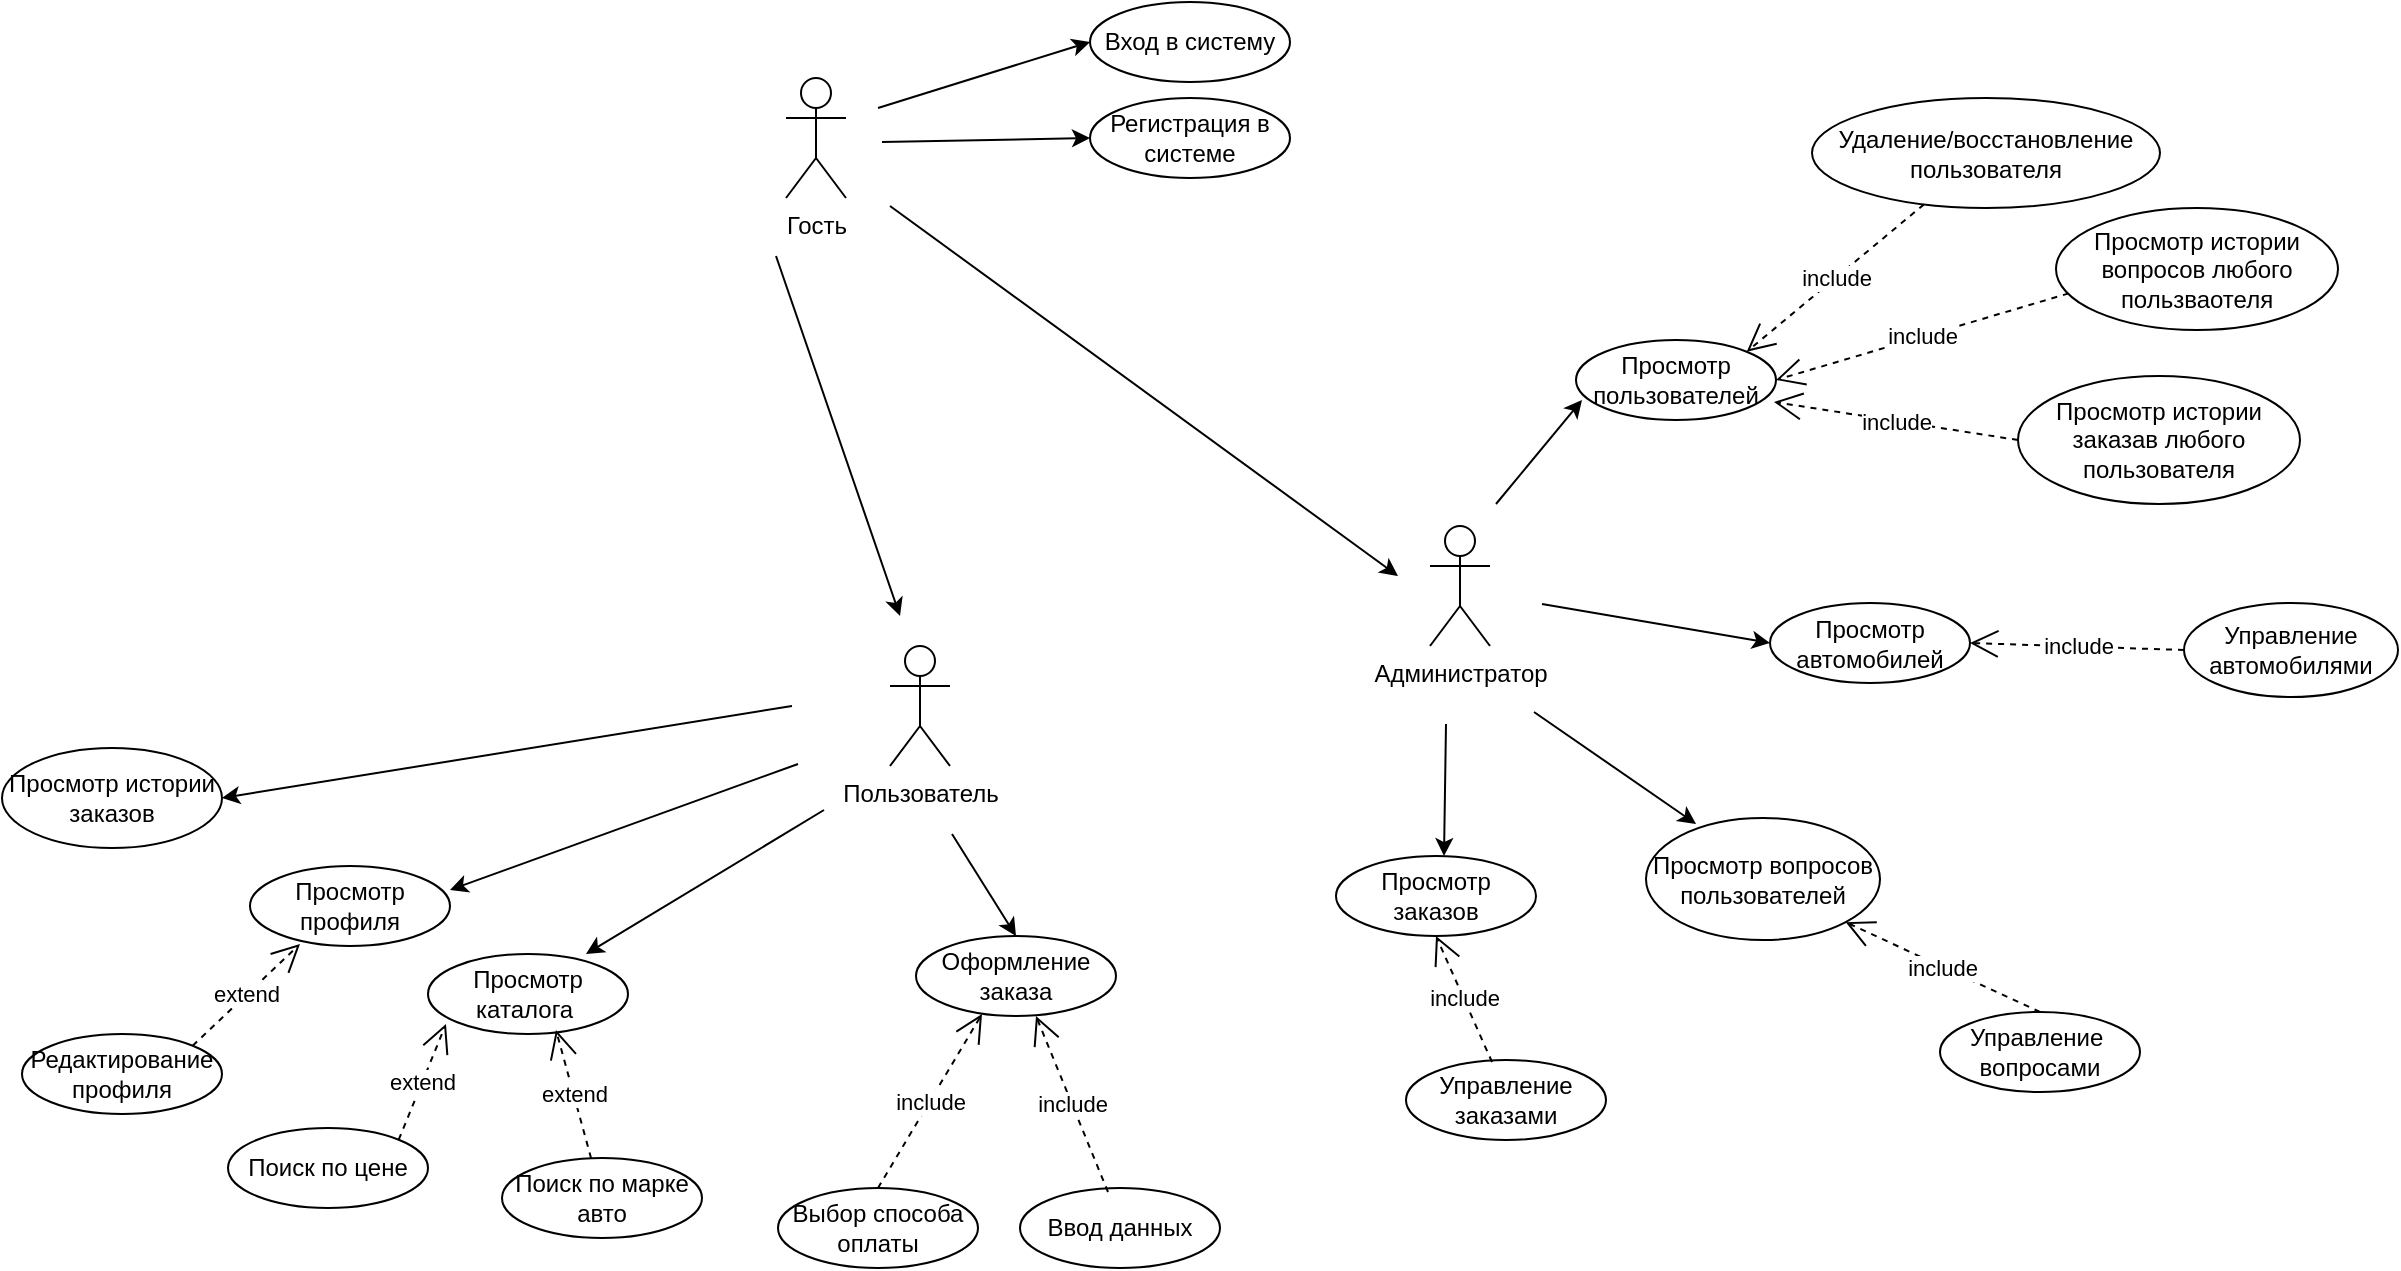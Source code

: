 <mxfile version="24.3.1" type="device">
  <diagram name="Страница — 1" id="-T-6zJHdSF50HlnGQDp4">
    <mxGraphModel dx="1834" dy="818" grid="0" gridSize="10" guides="1" tooltips="1" connect="1" arrows="1" fold="1" page="0" pageScale="1" pageWidth="827" pageHeight="1169" math="0" shadow="0">
      <root>
        <mxCell id="0" />
        <mxCell id="1" parent="0" />
        <mxCell id="5gFF-Uz_lDo40yvDek0T-1" value="&lt;div&gt;Гость&lt;/div&gt;&lt;div&gt;&lt;br&gt;&lt;/div&gt;" style="shape=umlActor;verticalLabelPosition=bottom;verticalAlign=top;html=1;outlineConnect=0;" parent="1" vertex="1">
          <mxGeometry x="267" y="171" width="30" height="60" as="geometry" />
        </mxCell>
        <mxCell id="5gFF-Uz_lDo40yvDek0T-2" value="Вход в систему" style="ellipse;whiteSpace=wrap;html=1;" parent="1" vertex="1">
          <mxGeometry x="419" y="133" width="100" height="40" as="geometry" />
        </mxCell>
        <mxCell id="5gFF-Uz_lDo40yvDek0T-3" value="Регистрация в системе" style="ellipse;whiteSpace=wrap;html=1;" parent="1" vertex="1">
          <mxGeometry x="419" y="181" width="100" height="40" as="geometry" />
        </mxCell>
        <mxCell id="5gFF-Uz_lDo40yvDek0T-9" value="Пользователь" style="shape=umlActor;verticalLabelPosition=bottom;verticalAlign=top;html=1;outlineConnect=0;" parent="1" vertex="1">
          <mxGeometry x="319" y="455" width="30" height="60" as="geometry" />
        </mxCell>
        <mxCell id="5gFF-Uz_lDo40yvDek0T-11" value="Просмотр профиля" style="ellipse;whiteSpace=wrap;html=1;" parent="1" vertex="1">
          <mxGeometry x="-1" y="565" width="100" height="40" as="geometry" />
        </mxCell>
        <mxCell id="5gFF-Uz_lDo40yvDek0T-12" value="Просмотр истории заказов" style="ellipse;whiteSpace=wrap;html=1;" parent="1" vertex="1">
          <mxGeometry x="-125" y="506" width="110" height="50" as="geometry" />
        </mxCell>
        <mxCell id="5gFF-Uz_lDo40yvDek0T-13" value="Просмотр каталога&amp;nbsp;" style="ellipse;whiteSpace=wrap;html=1;" parent="1" vertex="1">
          <mxGeometry x="88" y="609" width="100" height="40" as="geometry" />
        </mxCell>
        <mxCell id="5gFF-Uz_lDo40yvDek0T-14" value="Поиск по цене" style="ellipse;whiteSpace=wrap;html=1;" parent="1" vertex="1">
          <mxGeometry x="-12" y="696" width="100" height="40" as="geometry" />
        </mxCell>
        <mxCell id="5gFF-Uz_lDo40yvDek0T-25" value="Администратор" style="shape=umlActor;verticalLabelPosition=bottom;verticalAlign=top;html=1;outlineConnect=0;" parent="1" vertex="1">
          <mxGeometry x="589" y="395" width="30" height="60" as="geometry" />
        </mxCell>
        <mxCell id="5gFF-Uz_lDo40yvDek0T-28" value="Просмотр заказов" style="ellipse;whiteSpace=wrap;html=1;" parent="1" vertex="1">
          <mxGeometry x="542" y="560" width="100" height="40" as="geometry" />
        </mxCell>
        <mxCell id="RE3C2_orwHVAlQfHkg4f-3" value="Просмотр вопросов пользователей" style="ellipse;whiteSpace=wrap;html=1;" parent="1" vertex="1">
          <mxGeometry x="697" y="541" width="117" height="61" as="geometry" />
        </mxCell>
        <mxCell id="RE3C2_orwHVAlQfHkg4f-7" value="Управление заказами" style="ellipse;whiteSpace=wrap;html=1;" parent="1" vertex="1">
          <mxGeometry x="577" y="662" width="100" height="40" as="geometry" />
        </mxCell>
        <mxCell id="RE3C2_orwHVAlQfHkg4f-9" value="Управление&amp;nbsp;&lt;br&gt;вопросами" style="ellipse;whiteSpace=wrap;html=1;" parent="1" vertex="1">
          <mxGeometry x="844" y="638" width="100" height="40" as="geometry" />
        </mxCell>
        <mxCell id="RE3C2_orwHVAlQfHkg4f-13" value="Оформление заказа" style="ellipse;whiteSpace=wrap;html=1;" parent="1" vertex="1">
          <mxGeometry x="332" y="600" width="100" height="40" as="geometry" />
        </mxCell>
        <mxCell id="RE3C2_orwHVAlQfHkg4f-14" value="Поиск по марке авто" style="ellipse;whiteSpace=wrap;html=1;" parent="1" vertex="1">
          <mxGeometry x="125" y="711" width="100" height="40" as="geometry" />
        </mxCell>
        <mxCell id="RE3C2_orwHVAlQfHkg4f-16" value="extend" style="endArrow=open;endSize=12;dashed=1;html=1;rounded=0;exitX=1;exitY=0;exitDx=0;exitDy=0;entryX=0.09;entryY=0.875;entryDx=0;entryDy=0;entryPerimeter=0;" parent="1" source="5gFF-Uz_lDo40yvDek0T-14" target="5gFF-Uz_lDo40yvDek0T-13" edge="1">
          <mxGeometry width="160" relative="1" as="geometry">
            <mxPoint x="365" y="514" as="sourcePoint" />
            <mxPoint x="525" y="514" as="targetPoint" />
          </mxGeometry>
        </mxCell>
        <mxCell id="RE3C2_orwHVAlQfHkg4f-17" value="extend" style="endArrow=open;endSize=12;dashed=1;html=1;rounded=0;entryX=0.64;entryY=0.95;entryDx=0;entryDy=0;entryPerimeter=0;" parent="1" source="RE3C2_orwHVAlQfHkg4f-14" edge="1" target="5gFF-Uz_lDo40yvDek0T-13">
          <mxGeometry x="-0.007" width="160" relative="1" as="geometry">
            <mxPoint x="128" y="690" as="sourcePoint" />
            <mxPoint x="225" y="653" as="targetPoint" />
            <mxPoint as="offset" />
          </mxGeometry>
        </mxCell>
        <mxCell id="RE3C2_orwHVAlQfHkg4f-19" value="Выбор способа оплаты" style="ellipse;whiteSpace=wrap;html=1;" parent="1" vertex="1">
          <mxGeometry x="263" y="726" width="100" height="40" as="geometry" />
        </mxCell>
        <mxCell id="RE3C2_orwHVAlQfHkg4f-20" value="Ввод данных" style="ellipse;whiteSpace=wrap;html=1;" parent="1" vertex="1">
          <mxGeometry x="384" y="726" width="100" height="40" as="geometry" />
        </mxCell>
        <mxCell id="RE3C2_orwHVAlQfHkg4f-22" value="include" style="endArrow=open;endSize=12;dashed=1;html=1;rounded=0;exitX=0.5;exitY=0;exitDx=0;exitDy=0;entryX=0.33;entryY=0.975;entryDx=0;entryDy=0;entryPerimeter=0;" parent="1" source="RE3C2_orwHVAlQfHkg4f-19" target="RE3C2_orwHVAlQfHkg4f-13" edge="1">
          <mxGeometry width="160" relative="1" as="geometry">
            <mxPoint x="161" y="681" as="sourcePoint" />
            <mxPoint x="241" y="647" as="targetPoint" />
          </mxGeometry>
        </mxCell>
        <mxCell id="RE3C2_orwHVAlQfHkg4f-23" value="include" style="endArrow=open;endSize=12;dashed=1;html=1;rounded=0;exitX=0.44;exitY=0.05;exitDx=0;exitDy=0;exitPerimeter=0;entryX=0.6;entryY=1;entryDx=0;entryDy=0;entryPerimeter=0;" parent="1" source="RE3C2_orwHVAlQfHkg4f-20" target="RE3C2_orwHVAlQfHkg4f-13" edge="1">
          <mxGeometry width="160" relative="1" as="geometry">
            <mxPoint x="171" y="691" as="sourcePoint" />
            <mxPoint x="251" y="657" as="targetPoint" />
          </mxGeometry>
        </mxCell>
        <mxCell id="RE3C2_orwHVAlQfHkg4f-24" value="include" style="endArrow=open;endSize=12;dashed=1;html=1;rounded=0;exitX=0.43;exitY=0.025;exitDx=0;exitDy=0;exitPerimeter=0;entryX=0.5;entryY=1;entryDx=0;entryDy=0;" parent="1" source="RE3C2_orwHVAlQfHkg4f-7" target="5gFF-Uz_lDo40yvDek0T-28" edge="1">
          <mxGeometry width="160" relative="1" as="geometry">
            <mxPoint x="148" y="710" as="sourcePoint" />
            <mxPoint x="228" y="676" as="targetPoint" />
          </mxGeometry>
        </mxCell>
        <mxCell id="RE3C2_orwHVAlQfHkg4f-25" value="include" style="endArrow=open;endSize=12;dashed=1;html=1;rounded=0;exitX=0.5;exitY=0;exitDx=0;exitDy=0;entryX=1;entryY=1;entryDx=0;entryDy=0;" parent="1" source="RE3C2_orwHVAlQfHkg4f-9" target="RE3C2_orwHVAlQfHkg4f-3" edge="1">
          <mxGeometry width="160" relative="1" as="geometry">
            <mxPoint x="158" y="720" as="sourcePoint" />
            <mxPoint x="238" y="686" as="targetPoint" />
          </mxGeometry>
        </mxCell>
        <mxCell id="19PLWRoW6S3sb4UM3XIx-1" value="Просмотр пользователей" style="ellipse;whiteSpace=wrap;html=1;" parent="1" vertex="1">
          <mxGeometry x="662" y="302" width="100" height="40" as="geometry" />
        </mxCell>
        <mxCell id="19PLWRoW6S3sb4UM3XIx-2" value="Просмотр истории заказав любого пользователя" style="ellipse;whiteSpace=wrap;html=1;" parent="1" vertex="1">
          <mxGeometry x="883" y="320" width="141" height="64" as="geometry" />
        </mxCell>
        <mxCell id="19PLWRoW6S3sb4UM3XIx-3" value="include" style="endArrow=open;endSize=12;dashed=1;html=1;rounded=0;entryX=1;entryY=0.5;entryDx=0;entryDy=0;exitX=0.045;exitY=0.7;exitDx=0;exitDy=0;exitPerimeter=0;" parent="1" source="19PLWRoW6S3sb4UM3XIx-9" target="19PLWRoW6S3sb4UM3XIx-1" edge="1">
          <mxGeometry width="160" relative="1" as="geometry">
            <mxPoint x="726" y="256" as="sourcePoint" />
            <mxPoint x="742" y="171" as="targetPoint" />
          </mxGeometry>
        </mxCell>
        <mxCell id="19PLWRoW6S3sb4UM3XIx-6" value="Редактирование профиля" style="ellipse;whiteSpace=wrap;html=1;" parent="1" vertex="1">
          <mxGeometry x="-115" y="649" width="100" height="40" as="geometry" />
        </mxCell>
        <mxCell id="19PLWRoW6S3sb4UM3XIx-7" value="extend" style="endArrow=open;endSize=12;dashed=1;html=1;rounded=0;exitX=1;exitY=0;exitDx=0;exitDy=0;entryX=0.25;entryY=0.975;entryDx=0;entryDy=0;entryPerimeter=0;" parent="1" source="19PLWRoW6S3sb4UM3XIx-6" target="5gFF-Uz_lDo40yvDek0T-11" edge="1">
          <mxGeometry width="160" relative="1" as="geometry">
            <mxPoint x="342" y="435" as="sourcePoint" />
            <mxPoint x="175" y="567" as="targetPoint" />
          </mxGeometry>
        </mxCell>
        <mxCell id="19PLWRoW6S3sb4UM3XIx-8" value="Удаление/восстановление пользователя" style="ellipse;whiteSpace=wrap;html=1;" parent="1" vertex="1">
          <mxGeometry x="780" y="181" width="174" height="55" as="geometry" />
        </mxCell>
        <mxCell id="19PLWRoW6S3sb4UM3XIx-9" value="Просмотр истории вопросов любого пользваотеля" style="ellipse;whiteSpace=wrap;html=1;" parent="1" vertex="1">
          <mxGeometry x="902" y="236" width="141" height="61" as="geometry" />
        </mxCell>
        <mxCell id="19PLWRoW6S3sb4UM3XIx-10" value="include" style="endArrow=open;endSize=12;dashed=1;html=1;rounded=0;entryX=0.99;entryY=0.775;entryDx=0;entryDy=0;entryPerimeter=0;exitX=0;exitY=0.5;exitDx=0;exitDy=0;" parent="1" source="19PLWRoW6S3sb4UM3XIx-2" target="19PLWRoW6S3sb4UM3XIx-1" edge="1">
          <mxGeometry width="160" relative="1" as="geometry">
            <mxPoint x="739" y="257" as="sourcePoint" />
            <mxPoint x="714" y="348" as="targetPoint" />
          </mxGeometry>
        </mxCell>
        <mxCell id="19PLWRoW6S3sb4UM3XIx-11" value="include" style="endArrow=open;endSize=12;dashed=1;html=1;rounded=0;entryX=1;entryY=0;entryDx=0;entryDy=0;" parent="1" source="19PLWRoW6S3sb4UM3XIx-8" target="19PLWRoW6S3sb4UM3XIx-1" edge="1">
          <mxGeometry width="160" relative="1" as="geometry">
            <mxPoint x="749" y="267" as="sourcePoint" />
            <mxPoint x="652" y="343" as="targetPoint" />
          </mxGeometry>
        </mxCell>
        <mxCell id="Hq683X5As9WXZGZEdHQg-1" value="Просмотр автомобилей" style="ellipse;whiteSpace=wrap;html=1;" parent="1" vertex="1">
          <mxGeometry x="759" y="433.5" width="100" height="40" as="geometry" />
        </mxCell>
        <mxCell id="Hq683X5As9WXZGZEdHQg-3" value="Управление автомобилями" style="ellipse;whiteSpace=wrap;html=1;" parent="1" vertex="1">
          <mxGeometry x="966" y="433.5" width="107" height="47" as="geometry" />
        </mxCell>
        <mxCell id="Hq683X5As9WXZGZEdHQg-4" value="include" style="endArrow=open;endSize=12;dashed=1;html=1;rounded=0;exitX=0;exitY=0.5;exitDx=0;exitDy=0;entryX=1;entryY=0.5;entryDx=0;entryDy=0;exitPerimeter=0;" parent="1" source="Hq683X5As9WXZGZEdHQg-3" target="Hq683X5As9WXZGZEdHQg-1" edge="1">
          <mxGeometry width="160" relative="1" as="geometry">
            <mxPoint x="302.5" y="563" as="sourcePoint" />
            <mxPoint x="898.5" y="469" as="targetPoint" />
          </mxGeometry>
        </mxCell>
        <mxCell id="7jm--NdYJyYAwCk0pzev-3" value="" style="endArrow=classic;html=1;rounded=0;entryX=0;entryY=0.5;entryDx=0;entryDy=0;" edge="1" parent="1" target="5gFF-Uz_lDo40yvDek0T-2">
          <mxGeometry width="50" height="50" relative="1" as="geometry">
            <mxPoint x="313" y="186" as="sourcePoint" />
            <mxPoint x="562" y="502" as="targetPoint" />
          </mxGeometry>
        </mxCell>
        <mxCell id="7jm--NdYJyYAwCk0pzev-4" value="" style="endArrow=classic;html=1;rounded=0;entryX=0;entryY=0.5;entryDx=0;entryDy=0;" edge="1" parent="1" target="5gFF-Uz_lDo40yvDek0T-3">
          <mxGeometry width="50" height="50" relative="1" as="geometry">
            <mxPoint x="315" y="203" as="sourcePoint" />
            <mxPoint x="562" y="502" as="targetPoint" />
          </mxGeometry>
        </mxCell>
        <mxCell id="7jm--NdYJyYAwCk0pzev-5" value="" style="endArrow=classic;html=1;rounded=0;" edge="1" parent="1">
          <mxGeometry width="50" height="50" relative="1" as="geometry">
            <mxPoint x="319" y="235" as="sourcePoint" />
            <mxPoint x="573" y="420" as="targetPoint" />
          </mxGeometry>
        </mxCell>
        <mxCell id="7jm--NdYJyYAwCk0pzev-6" value="" style="endArrow=classic;html=1;rounded=0;entryX=0.03;entryY=0.75;entryDx=0;entryDy=0;entryPerimeter=0;" edge="1" parent="1" target="19PLWRoW6S3sb4UM3XIx-1">
          <mxGeometry width="50" height="50" relative="1" as="geometry">
            <mxPoint x="622" y="384" as="sourcePoint" />
            <mxPoint x="562" y="502" as="targetPoint" />
          </mxGeometry>
        </mxCell>
        <mxCell id="7jm--NdYJyYAwCk0pzev-7" value="" style="endArrow=classic;html=1;rounded=0;entryX=0;entryY=0.5;entryDx=0;entryDy=0;" edge="1" parent="1" target="Hq683X5As9WXZGZEdHQg-1">
          <mxGeometry width="50" height="50" relative="1" as="geometry">
            <mxPoint x="645" y="434" as="sourcePoint" />
            <mxPoint x="562" y="502" as="targetPoint" />
          </mxGeometry>
        </mxCell>
        <mxCell id="7jm--NdYJyYAwCk0pzev-8" value="" style="endArrow=classic;html=1;rounded=0;entryX=0.214;entryY=0.049;entryDx=0;entryDy=0;entryPerimeter=0;" edge="1" parent="1" target="RE3C2_orwHVAlQfHkg4f-3">
          <mxGeometry width="50" height="50" relative="1" as="geometry">
            <mxPoint x="641" y="488" as="sourcePoint" />
            <mxPoint x="562" y="502" as="targetPoint" />
          </mxGeometry>
        </mxCell>
        <mxCell id="7jm--NdYJyYAwCk0pzev-9" value="" style="endArrow=classic;html=1;rounded=0;entryX=0.54;entryY=0;entryDx=0;entryDy=0;entryPerimeter=0;" edge="1" parent="1" target="5gFF-Uz_lDo40yvDek0T-28">
          <mxGeometry width="50" height="50" relative="1" as="geometry">
            <mxPoint x="597" y="494" as="sourcePoint" />
            <mxPoint x="562" y="502" as="targetPoint" />
          </mxGeometry>
        </mxCell>
        <mxCell id="7jm--NdYJyYAwCk0pzev-10" value="" style="endArrow=classic;html=1;rounded=0;entryX=0.5;entryY=0;entryDx=0;entryDy=0;" edge="1" parent="1" target="RE3C2_orwHVAlQfHkg4f-13">
          <mxGeometry width="50" height="50" relative="1" as="geometry">
            <mxPoint x="350" y="549" as="sourcePoint" />
            <mxPoint x="562" y="502" as="targetPoint" />
          </mxGeometry>
        </mxCell>
        <mxCell id="7jm--NdYJyYAwCk0pzev-12" value="" style="endArrow=classic;html=1;rounded=0;entryX=0.79;entryY=0;entryDx=0;entryDy=0;entryPerimeter=0;" edge="1" parent="1" target="5gFF-Uz_lDo40yvDek0T-13">
          <mxGeometry width="50" height="50" relative="1" as="geometry">
            <mxPoint x="286" y="537" as="sourcePoint" />
            <mxPoint x="562" y="502" as="targetPoint" />
          </mxGeometry>
        </mxCell>
        <mxCell id="7jm--NdYJyYAwCk0pzev-13" value="" style="endArrow=classic;html=1;rounded=0;entryX=1;entryY=0.3;entryDx=0;entryDy=0;entryPerimeter=0;" edge="1" parent="1" target="5gFF-Uz_lDo40yvDek0T-11">
          <mxGeometry width="50" height="50" relative="1" as="geometry">
            <mxPoint x="273" y="514" as="sourcePoint" />
            <mxPoint x="562" y="502" as="targetPoint" />
          </mxGeometry>
        </mxCell>
        <mxCell id="7jm--NdYJyYAwCk0pzev-14" value="" style="endArrow=classic;html=1;rounded=0;entryX=1;entryY=0.5;entryDx=0;entryDy=0;" edge="1" parent="1" target="5gFF-Uz_lDo40yvDek0T-12">
          <mxGeometry width="50" height="50" relative="1" as="geometry">
            <mxPoint x="270" y="485" as="sourcePoint" />
            <mxPoint x="562" y="502" as="targetPoint" />
          </mxGeometry>
        </mxCell>
        <mxCell id="7jm--NdYJyYAwCk0pzev-15" value="" style="endArrow=classic;html=1;rounded=0;" edge="1" parent="1">
          <mxGeometry width="50" height="50" relative="1" as="geometry">
            <mxPoint x="262" y="260" as="sourcePoint" />
            <mxPoint x="324" y="440" as="targetPoint" />
          </mxGeometry>
        </mxCell>
      </root>
    </mxGraphModel>
  </diagram>
</mxfile>
